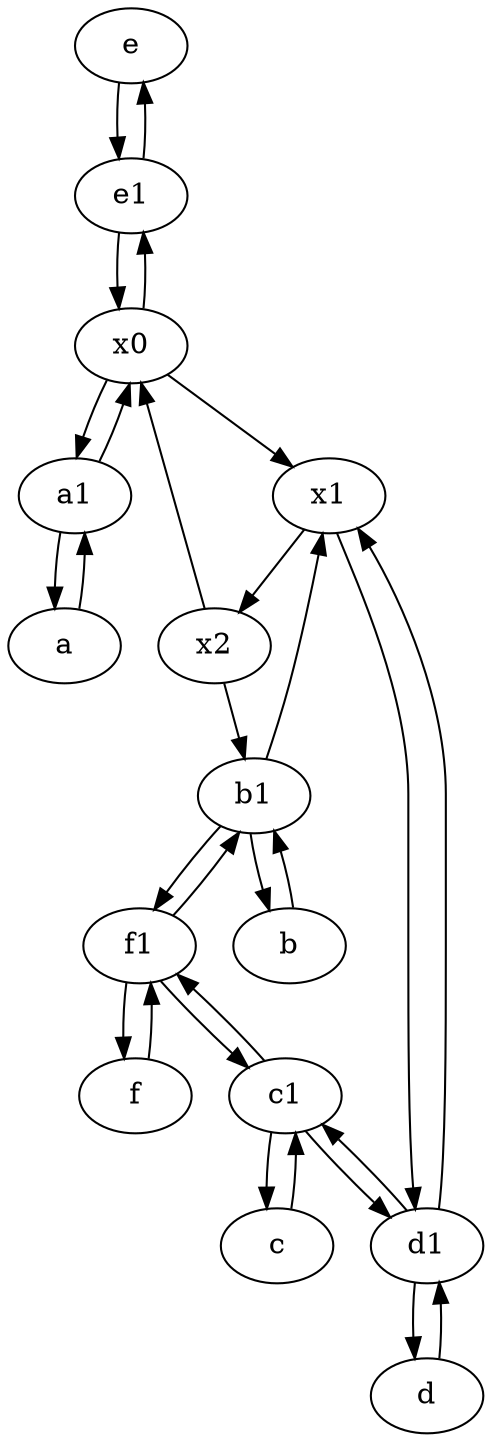 digraph  {
	e [pos="30,50!"];
	x2;
	c1 [pos="30,15!"];
	f [pos="15,45!"];
	b [pos="50,20!"];
	x0;
	a1 [pos="40,15!"];
	b1 [pos="45,20!"];
	d1 [pos="25,30!"];
	e1 [pos="25,45!"];
	f1;
	a [pos="40,10!"];
	d [pos="20,30!"];
	x1;
	c [pos="20,10!"];
	c1 -> f1;
	x0 -> x1;
	c1 -> c;
	x1 -> d1;
	f1 -> f;
	a1 -> x0;
	x2 -> b1;
	d1 -> x1;
	x0 -> a1;
	d1 -> d;
	f1 -> b1;
	b -> b1;
	e -> e1;
	b1 -> b;
	b1 -> x1;
	c1 -> d1;
	x0 -> e1;
	a -> a1;
	d -> d1;
	e1 -> x0;
	e1 -> e;
	b1 -> f1;
	d1 -> c1;
	f -> f1;
	f1 -> c1;
	x2 -> x0;
	x1 -> x2;
	a1 -> a;
	c -> c1;

	}